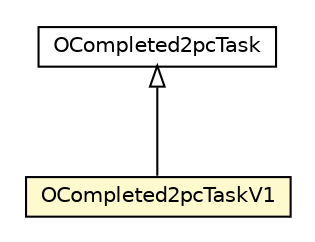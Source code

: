 #!/usr/local/bin/dot
#
# Class diagram 
# Generated by UMLGraph version R5_6-24-gf6e263 (http://www.umlgraph.org/)
#

digraph G {
	edge [fontname="Helvetica",fontsize=10,labelfontname="Helvetica",labelfontsize=10];
	node [fontname="Helvetica",fontsize=10,shape=plaintext];
	nodesep=0.25;
	ranksep=0.5;
	// com.orientechnologies.orient.server.distributed.impl.task.OCompleted2pcTask
	c1176516 [label=<<table title="com.orientechnologies.orient.server.distributed.impl.task.OCompleted2pcTask" border="0" cellborder="1" cellspacing="0" cellpadding="2" port="p" href="./OCompleted2pcTask.html">
		<tr><td><table border="0" cellspacing="0" cellpadding="1">
<tr><td align="center" balign="center"> OCompleted2pcTask </td></tr>
		</table></td></tr>
		</table>>, URL="./OCompleted2pcTask.html", fontname="Helvetica", fontcolor="black", fontsize=10.0];
	// com.orientechnologies.orient.server.distributed.impl.task.OCompleted2pcTaskV1
	c1176525 [label=<<table title="com.orientechnologies.orient.server.distributed.impl.task.OCompleted2pcTaskV1" border="0" cellborder="1" cellspacing="0" cellpadding="2" port="p" bgcolor="lemonChiffon" href="./OCompleted2pcTaskV1.html">
		<tr><td><table border="0" cellspacing="0" cellpadding="1">
<tr><td align="center" balign="center"> OCompleted2pcTaskV1 </td></tr>
		</table></td></tr>
		</table>>, URL="./OCompleted2pcTaskV1.html", fontname="Helvetica", fontcolor="black", fontsize=10.0];
	//com.orientechnologies.orient.server.distributed.impl.task.OCompleted2pcTaskV1 extends com.orientechnologies.orient.server.distributed.impl.task.OCompleted2pcTask
	c1176516:p -> c1176525:p [dir=back,arrowtail=empty];
}


